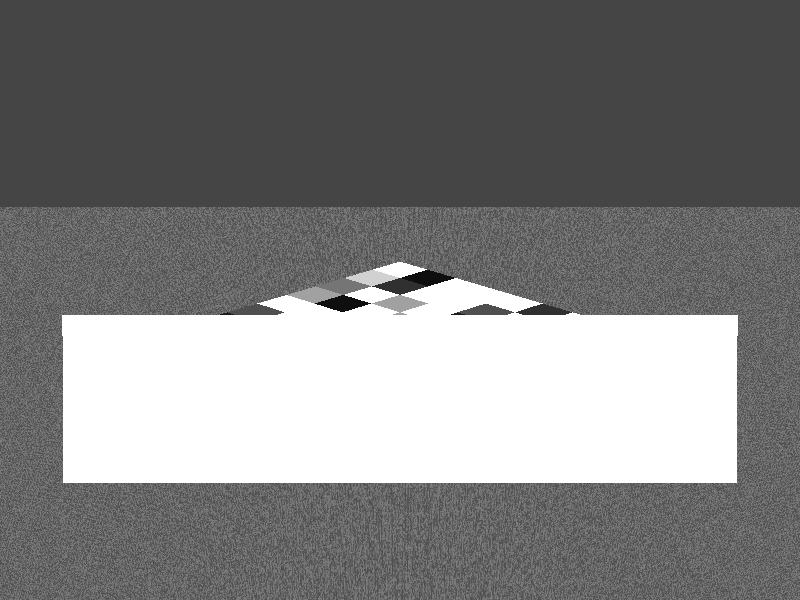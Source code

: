 background { color rgb <0.27, 0.27,0.27>}

#declare lens=camera{perspective location <0, 16,-50>  look_at <0,0,0>  angle 12};
camera{lens}

light_source{<20, 10, 7>  color rgb <1.00, 1.00, 1.00> area_light 6*x, 6*y, 12, 12}

union{
box{<-2.900000, -1.000000, 1.160000>, <-2.320000, -0.710000, 1.740000> pigment{ color rgb <0.460000, 0.460000, 0.460000> }}// a08 
box{<-2.900000, -1.000000, 1.740000>, <-2.320000, -0.710000, 2.320000> pigment{ color rgb <0.820000, 0.820000, 0.820000> }}// a09 
box{<-2.900000, -1.000000, -2.320000>, <-2.320000, -0.710000, -1.740000> pigment{ color rgb <0.460000, 0.460000, 0.460000> }}// a02 
box{<-2.900000, -1.000000, -1.740000>, <-2.320000, -0.710000, -1.160000> pigment{ color rgb <2.220000, 2.220000, 2.220000> }}// a03 
box{<-2.900000, -1.000000, -2.900000>, <-2.320000, -0.710000, -2.320000> pigment{ color rgb <0.190000, 0.190000, 0.190000> }}// a01 
box{<-2.900000, -1.000000, 0.000000>, <-2.320000, -0.710000, 0.580000> pigment{ color rgb <1.290000, 1.290000, 1.290000> }}// a06 
box{<-2.900000, -1.000000, 0.580000>, <-2.320000, -0.710000, 1.160000> pigment{ color rgb <0.630000, 0.630000, 0.630000> }}// a07 
box{<-2.900000, -1.000000, -1.160000>, <-2.320000, -0.710000, -0.580000> pigment{ color rgb <0.110000, 0.110000, 0.110000> }}// a04 
box{<-2.900000, -1.000000, -0.580000>, <-2.320000, -0.710000, 0.000000> pigment{ color rgb <0.310000, 0.310000, 0.310000> }}// a05 
box{<1.740000, -1.000000, -2.320000>, <2.320000, -0.710000, -1.740000> pigment{ color rgb <0.460000, 0.460000, 0.460000> }}// i02 
box{<1.740000, -1.000000, -1.740000>, <2.320000, -0.710000, -1.160000> pigment{ color rgb <0.110000, 0.110000, 0.110000> }}// i03 
box{<1.740000, -1.000000, -2.900000>, <2.320000, -0.710000, -2.320000> pigment{ color rgb <2.220000, 2.220000, 2.220000> }}// i01 
box{<1.740000, -1.000000, 0.000000>, <2.320000, -0.710000, 0.580000> pigment{ color rgb <2.220000, 2.220000, 2.220000> }}// i06 
box{<1.740000, -1.000000, 0.580000>, <2.320000, -0.710000, 1.160000> pigment{ color rgb <1.500000, 1.500000, 1.500000> }}// i07 
box{<1.740000, -1.000000, -1.160000>, <2.320000, -0.710000, -0.580000> pigment{ color rgb <1.290000, 1.290000, 1.290000> }}// i04 
box{<1.740000, -1.000000, -0.580000>, <2.320000, -0.710000, 0.000000> pigment{ color rgb <1.950000, 1.950000, 1.950000> }}// i05 
box{<1.740000, -1.000000, 1.160000>, <2.320000, -0.710000, 1.740000> pigment{ color rgb <2.220000, 2.220000, 2.220000> }}// i08 
box{<1.740000, -1.000000, 1.740000>, <2.320000, -0.710000, 2.320000> pigment{ color rgb <0.460000, 0.460000, 0.460000> }}// i09 
box{<-0.580000, -1.000000, 2.320000>, <0.000000, -0.710000, 2.900000> pigment{ color rgb <1.290000, 1.290000, 1.290000> }}// e10 
box{<0.580000, -1.000000, 1.160000>, <1.160000, -0.710000, 1.740000> pigment{ color rgb <0.820000, 0.820000, 0.820000> }}// g08 
box{<0.580000, -1.000000, 1.740000>, <1.160000, -0.710000, 2.320000> pigment{ color rgb <0.630000, 0.630000, 0.630000> }}// g09 
box{<0.580000, -1.000000, -1.160000>, <1.160000, -0.710000, -0.580000> pigment{ color rgb <1.500000, 1.500000, 1.500000> }}// g04 
box{<0.580000, -1.000000, -0.580000>, <1.160000, -0.710000, 0.000000> pigment{ color rgb <1.670000, 1.670000, 1.670000> }}// g05 
box{<0.580000, -1.000000, 0.000000>, <1.160000, -0.710000, 0.580000> pigment{ color rgb <0.630000, 0.630000, 0.630000> }}// g06 
box{<0.580000, -1.000000, 0.580000>, <1.160000, -0.710000, 1.160000> pigment{ color rgb <0.310000, 0.310000, 0.310000> }}// g07 
box{<0.580000, -1.000000, -2.900000>, <1.160000, -0.710000, -2.320000> pigment{ color rgb <0.110000, 0.110000, 0.110000> }}// g01 
box{<0.580000, -1.000000, -2.320000>, <1.160000, -0.710000, -1.740000> pigment{ color rgb <0.310000, 0.310000, 0.310000> }}// g02 
box{<0.580000, -1.000000, -1.740000>, <1.160000, -0.710000, -1.160000> pigment{ color rgb <1.950000, 1.950000, 1.950000> }}// g03 
box{<-1.160000, -1.000000, -1.160000>, <-0.580000, -0.710000, -0.580000> pigment{ color rgb <1.050000, 1.050000, 1.050000> }}// d04 
box{<-0.580000, -1.000000, 1.160000>, <0.000000, -0.710000, 1.740000> pigment{ color rgb <0.110000, 0.110000, 0.110000> }}// e08 
box{<-0.580000, -1.000000, 1.740000>, <0.000000, -0.710000, 2.320000> pigment{ color rgb <0.310000, 0.310000, 0.310000> }}// e09 
box{<-0.580000, -1.000000, 0.000000>, <0.000000, -0.710000, 0.580000> pigment{ color rgb <0.820000, 0.820000, 0.820000> }}// e06 
box{<-0.580000, -1.000000, 0.580000>, <0.000000, -0.710000, 1.160000> pigment{ color rgb <0.310000, 0.310000, 0.310000> }}// e07 
box{<-0.580000, -1.000000, -1.160000>, <0.000000, -0.710000, -0.580000> pigment{ color rgb <0.310000, 0.310000, 0.310000> }}// e04 
box{<-0.580000, -1.000000, -0.580000>, <0.000000, -0.710000, 0.000000> pigment{ color rgb <0.110000, 0.110000, 0.110000> }}// e05 
box{<-0.580000, -1.000000, -2.320000>, <0.000000, -0.710000, -1.740000> pigment{ color rgb <1.670000, 1.670000, 1.670000> }}// e02 
box{<-0.580000, -1.000000, -1.740000>, <0.000000, -0.710000, -1.160000> pigment{ color rgb <2.220000, 2.220000, 2.220000> }}// e03 
box{<-0.580000, -1.000000, -2.900000>, <0.000000, -0.710000, -2.320000> pigment{ color rgb <2.220000, 2.220000, 2.220000> }}// e01 
box{<-1.740000, -1.000000, 1.160000>, <-1.160000, -0.710000, 1.740000> pigment{ color rgb <0.630000, 0.630000, 0.630000> }}// c08 
box{<-1.740000, -1.000000, 1.740000>, <-1.160000, -0.710000, 2.320000> pigment{ color rgb <2.220000, 2.220000, 2.220000> }}// c09 
box{<-1.740000, -1.000000, -2.900000>, <-1.160000, -0.710000, -2.320000> pigment{ color rgb <0.060000, 0.060000, 0.060000> }}// c01 
box{<-1.740000, -1.000000, -2.320000>, <-1.160000, -0.710000, -1.740000> pigment{ color rgb <1.500000, 1.500000, 1.500000> }}// c02 
box{<-1.740000, -1.000000, -1.740000>, <-1.160000, -0.710000, -1.160000> pigment{ color rgb <1.290000, 1.290000, 1.290000> }}// c03 
box{<-1.740000, -1.000000, -1.160000>, <-1.160000, -0.710000, -0.580000> pigment{ color rgb <1.670000, 1.670000, 1.670000> }}// c04 
box{<-1.740000, -1.000000, -0.580000>, <-1.160000, -0.710000, 0.000000> pigment{ color rgb <0.060000, 0.060000, 0.060000> }}// c05 
box{<-1.740000, -1.000000, 0.000000>, <-1.160000, -0.710000, 0.580000> pigment{ color rgb <1.050000, 1.050000, 1.050000> }}// c06 
box{<-1.740000, -1.000000, 0.580000>, <-1.160000, -0.710000, 1.160000> pigment{ color rgb <1.500000, 1.500000, 1.500000> }}// c07 
box{<2.320000, -1.000000, 1.740000>, <2.900000, -0.710000, 2.320000> pigment{ color rgb <0.060000, 0.060000, 0.060000> }}// j09 
box{<2.320000, -1.000000, 1.160000>, <2.900000, -0.710000, 1.740000> pigment{ color rgb <0.460000, 0.460000, 0.460000> }}// j08 
box{<2.320000, -1.000000, -2.900000>, <2.900000, -0.710000, -2.320000> pigment{ color rgb <1.500000, 1.500000, 1.500000> }}// j01 
box{<2.320000, -1.000000, -1.740000>, <2.900000, -0.710000, -1.160000> pigment{ color rgb <1.670000, 1.670000, 1.670000> }}// j03 
box{<2.320000, -1.000000, -2.320000>, <2.900000, -0.710000, -1.740000> pigment{ color rgb <0.190000, 0.190000, 0.190000> }}// j02 
box{<2.320000, -1.000000, -0.580000>, <2.900000, -0.710000, 0.000000> pigment{ color rgb <0.460000, 0.460000, 0.460000> }}// j05 
box{<2.320000, -1.000000, -1.160000>, <2.900000, -0.710000, -0.580000> pigment{ color rgb <1.050000, 1.050000, 1.050000> }}// j04 
box{<2.320000, -1.000000, 0.580000>, <2.900000, -0.710000, 1.160000> pigment{ color rgb <0.060000, 0.060000, 0.060000> }}// j07 
box{<2.320000, -1.000000, 0.000000>, <2.900000, -0.710000, 0.580000> pigment{ color rgb <1.050000, 1.050000, 1.050000> }}// j06 
box{<1.160000, -1.000000, 1.740000>, <1.740000, -0.710000, 2.320000> pigment{ color rgb <1.290000, 1.290000, 1.290000> }}// h09 
box{<1.160000, -1.000000, 1.160000>, <1.740000, -0.710000, 1.740000> pigment{ color rgb <0.190000, 0.190000, 0.190000> }}// h08 
box{<1.160000, -1.000000, -1.740000>, <1.740000, -0.710000, -1.160000> pigment{ color rgb <0.460000, 0.460000, 0.460000> }}// h03 
box{<1.160000, -1.000000, -2.320000>, <1.740000, -0.710000, -1.740000> pigment{ color rgb <0.060000, 0.060000, 0.060000> }}// h02 
box{<1.160000, -1.000000, -2.900000>, <1.740000, -0.710000, -2.320000> pigment{ color rgb <1.290000, 1.290000, 1.290000> }}// h01 
box{<1.160000, -1.000000, 0.580000>, <1.740000, -0.710000, 1.160000> pigment{ color rgb <0.460000, 0.460000, 0.460000> }}// h07 
box{<1.160000, -1.000000, 0.000000>, <1.740000, -0.710000, 0.580000> pigment{ color rgb <0.190000, 0.190000, 0.190000> }}// h06 
box{<1.160000, -1.000000, -0.580000>, <1.740000, -0.710000, 0.000000> pigment{ color rgb <0.060000, 0.060000, 0.060000> }}// h05 
box{<1.160000, -1.000000, -1.160000>, <1.740000, -0.710000, -0.580000> pigment{ color rgb <2.220000, 2.220000, 2.220000> }}// h04 
box{<0.000000, -1.000000, -0.580000>, <0.580000, -0.710000, 0.000000> pigment{ color rgb <0.310000, 0.310000, 0.310000> }}// f05 
box{<0.000000, -1.000000, -1.160000>, <0.580000, -0.710000, -0.580000> pigment{ color rgb <0.190000, 0.190000, 0.190000> }}// f04 
box{<0.000000, -1.000000, 0.580000>, <0.580000, -0.710000, 1.160000> pigment{ color rgb <0.820000, 0.820000, 0.820000> }}// f07 
box{<0.000000, -1.000000, 0.000000>, <0.580000, -0.710000, 0.580000> pigment{ color rgb <2.220000, 2.220000, 2.220000> }}// f06 
box{<0.000000, -1.000000, -2.900000>, <0.580000, -0.710000, -2.320000> pigment{ color rgb <0.630000, 0.630000, 0.630000> }}// f01 
box{<0.000000, -1.000000, -1.740000>, <0.580000, -0.710000, -1.160000> pigment{ color rgb <0.460000, 0.460000, 0.460000> }}// f03 
box{<0.000000, -1.000000, -2.320000>, <0.580000, -0.710000, -1.740000> pigment{ color rgb <0.110000, 0.110000, 0.110000> }}// f02 
box{<0.000000, -1.000000, 1.740000>, <0.580000, -0.710000, 2.320000> pigment{ color rgb <1.290000, 1.290000, 1.290000> }}// f09 
box{<0.000000, -1.000000, 1.160000>, <0.580000, -0.710000, 1.740000> pigment{ color rgb <0.460000, 0.460000, 0.460000> }}// f08 
box{<2.320000, -1.000000, 2.320000>, <2.900000, -0.710000, 2.900000> pigment{ color rgb <0.110000, 0.110000, 0.110000> }}// j10 
box{<-1.160000, -1.000000, 0.580000>, <-0.580000, -0.710000, 1.160000> pigment{ color rgb <0.630000, 0.630000, 0.630000> }}// d07 
box{<-1.160000, -1.000000, 0.000000>, <-0.580000, -0.710000, 0.580000> pigment{ color rgb <0.060000, 0.060000, 0.060000> }}// d06 
box{<-1.160000, -1.000000, -0.580000>, <-0.580000, -0.710000, 0.000000> pigment{ color rgb <0.630000, 0.630000, 0.630000> }}// d05 
box{<-1.740000, -1.000000, 2.320000>, <-1.160000, -0.710000, 2.900000> pigment{ color rgb <1.670000, 1.670000, 1.670000> }}// c10 
box{<-1.160000, -1.000000, -1.740000>, <-0.580000, -0.710000, -1.160000> pigment{ color rgb <1.500000, 1.500000, 1.500000> }}// d03 
box{<-1.160000, -1.000000, -2.320000>, <-0.580000, -0.710000, -1.740000> pigment{ color rgb <1.290000, 1.290000, 1.290000> }}// d02 
box{<-1.160000, -1.000000, -2.900000>, <-0.580000, -0.710000, -2.320000> pigment{ color rgb <0.820000, 0.820000, 0.820000> }}// d01 
box{<1.160000, -1.000000, 2.320000>, <1.740000, -0.710000, 2.900000> pigment{ color rgb <1.500000, 1.500000, 1.500000> }}// h10 
box{<-1.160000, -1.000000, 1.740000>, <-0.580000, -0.710000, 2.320000> pigment{ color rgb <1.290000, 1.290000, 1.290000> }}// d09 
box{<-1.160000, -1.000000, 1.160000>, <-0.580000, -0.710000, 1.740000> pigment{ color rgb <1.950000, 1.950000, 1.950000> }}// d08 
box{<-2.320000, -1.000000, -2.900000>, <-1.740000, -0.710000, -2.320000> pigment{ color rgb <1.670000, 1.670000, 1.670000> }}// b01 
box{<-2.320000, -1.000000, -1.740000>, <-1.740000, -0.710000, -1.160000> pigment{ color rgb <0.110000, 0.110000, 0.110000> }}// b03 
box{<-2.320000, -1.000000, -2.320000>, <-1.740000, -0.710000, -1.740000> pigment{ color rgb <0.820000, 0.820000, 0.820000> }}// b02 
box{<-2.320000, -1.000000, -0.580000>, <-1.740000, -0.710000, 0.000000> pigment{ color rgb <1.290000, 1.290000, 1.290000> }}// b05 
box{<-2.320000, -1.000000, -1.160000>, <-1.740000, -0.710000, -0.580000> pigment{ color rgb <2.220000, 2.220000, 2.220000> }}// b04 
box{<-2.320000, -1.000000, 0.580000>, <-1.740000, -0.710000, 1.160000> pigment{ color rgb <0.060000, 0.060000, 0.060000> }}// b07 
box{<-2.320000, -1.000000, 0.000000>, <-1.740000, -0.710000, 0.580000> pigment{ color rgb <1.500000, 1.500000, 1.500000> }}// b06 
box{<-2.320000, -1.000000, 1.740000>, <-1.740000, -0.710000, 2.320000> pigment{ color rgb <0.190000, 0.190000, 0.190000> }}// b09 
box{<-2.320000, -1.000000, 1.160000>, <-1.740000, -0.710000, 1.740000> pigment{ color rgb <1.950000, 1.950000, 1.950000> }}// b08 
box{<0.000000, -1.000000, 2.320000>, <0.580000, -0.710000, 2.900000> pigment{ color rgb <0.190000, 0.190000, 0.190000> }}// f10 
box{<-1.160000, -1.000000, 2.320000>, <-0.580000, -0.710000, 2.900000> pigment{ color rgb <1.050000, 1.050000, 1.050000> }}// d10 
box{<-2.320000, -1.000000, 2.320000>, <-1.740000, -0.710000, 2.900000> pigment{ color rgb <0.060000, 0.060000, 0.060000> }}// b10 
box{<-2.900000, -1.000000, 2.320000>, <-2.320000, -0.710000, 2.900000> pigment{ color rgb <1.950000, 1.950000, 1.950000> }}// a10 
box{<1.740000, -1.000000, 2.320000>, <2.320000, -0.710000, 2.900000> pigment{ color rgb <1.670000, 1.670000, 1.670000> }}// i10 
box{<0.580000, -1.000000, 2.320000>, <1.160000, -0.710000, 2.900000> pigment{ color rgb <1.050000, 1.050000, 1.050000> }}// g10 
rotate y * 45}

#declare tex =  pigment{ wood color_map { [0 rgb <.5,.5,.5>][1 rgb <.3,.3,.3>] } turbulence .5  scale <1, 1, 20>*.01 }
polygon{4, <-5, 0, 4> <5, 0, 4> <5, 0, -7.5> <-5, 0, -7.5>
pigment{tex} scale <2, 2, 2> translate<1, -1, 0>}

polygon{4, <-4.000000, 2.400000, -8.000000> <-4.000000, 0.400000, -8.000000> <4.000000, 0.400000, -8.000000> <4.000000, 2.400000, -8.000000>
rotate x *15
translate<0, -2.3, 0>
texture{pigment {color rgb <2.000000, 2.000000, 2.000000> transmit 0.400000}}}

